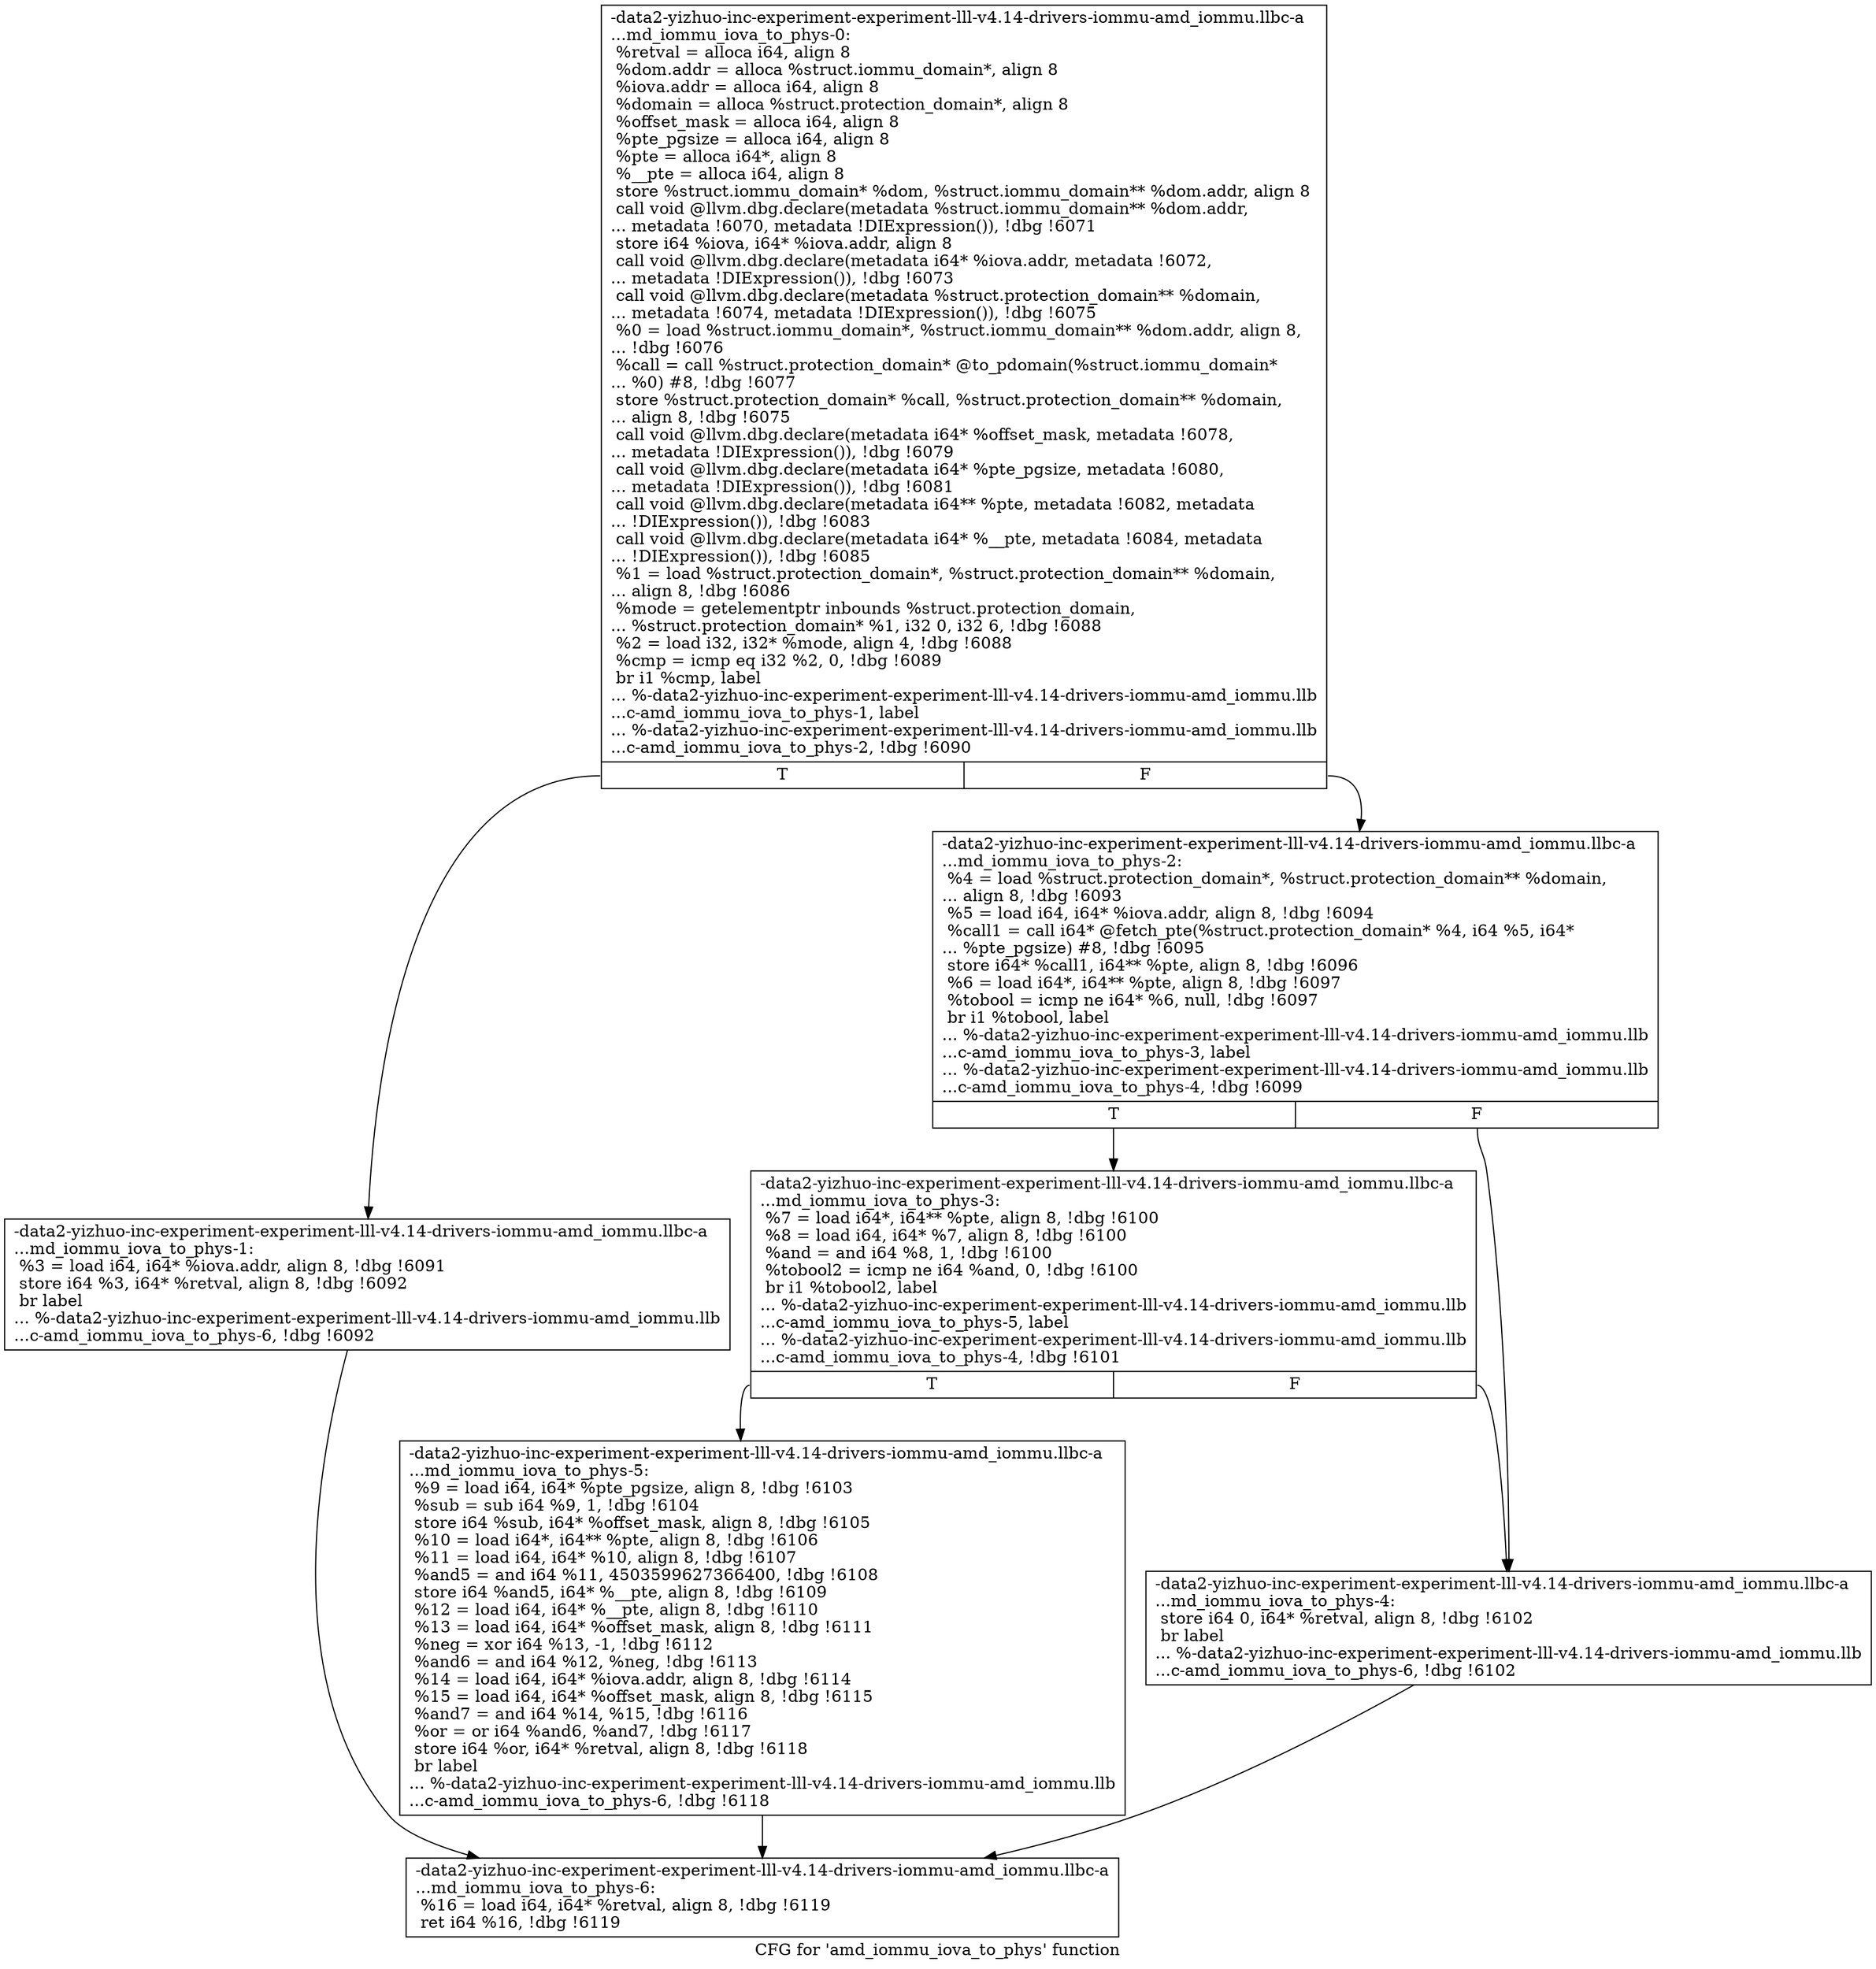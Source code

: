 digraph "CFG for 'amd_iommu_iova_to_phys' function" {
	label="CFG for 'amd_iommu_iova_to_phys' function";

	Node0x561b9467b2f0 [shape=record,label="{-data2-yizhuo-inc-experiment-experiment-lll-v4.14-drivers-iommu-amd_iommu.llbc-a\l...md_iommu_iova_to_phys-0:\l  %retval = alloca i64, align 8\l  %dom.addr = alloca %struct.iommu_domain*, align 8\l  %iova.addr = alloca i64, align 8\l  %domain = alloca %struct.protection_domain*, align 8\l  %offset_mask = alloca i64, align 8\l  %pte_pgsize = alloca i64, align 8\l  %pte = alloca i64*, align 8\l  %__pte = alloca i64, align 8\l  store %struct.iommu_domain* %dom, %struct.iommu_domain** %dom.addr, align 8\l  call void @llvm.dbg.declare(metadata %struct.iommu_domain** %dom.addr,\l... metadata !6070, metadata !DIExpression()), !dbg !6071\l  store i64 %iova, i64* %iova.addr, align 8\l  call void @llvm.dbg.declare(metadata i64* %iova.addr, metadata !6072,\l... metadata !DIExpression()), !dbg !6073\l  call void @llvm.dbg.declare(metadata %struct.protection_domain** %domain,\l... metadata !6074, metadata !DIExpression()), !dbg !6075\l  %0 = load %struct.iommu_domain*, %struct.iommu_domain** %dom.addr, align 8,\l... !dbg !6076\l  %call = call %struct.protection_domain* @to_pdomain(%struct.iommu_domain*\l... %0) #8, !dbg !6077\l  store %struct.protection_domain* %call, %struct.protection_domain** %domain,\l... align 8, !dbg !6075\l  call void @llvm.dbg.declare(metadata i64* %offset_mask, metadata !6078,\l... metadata !DIExpression()), !dbg !6079\l  call void @llvm.dbg.declare(metadata i64* %pte_pgsize, metadata !6080,\l... metadata !DIExpression()), !dbg !6081\l  call void @llvm.dbg.declare(metadata i64** %pte, metadata !6082, metadata\l... !DIExpression()), !dbg !6083\l  call void @llvm.dbg.declare(metadata i64* %__pte, metadata !6084, metadata\l... !DIExpression()), !dbg !6085\l  %1 = load %struct.protection_domain*, %struct.protection_domain** %domain,\l... align 8, !dbg !6086\l  %mode = getelementptr inbounds %struct.protection_domain,\l... %struct.protection_domain* %1, i32 0, i32 6, !dbg !6088\l  %2 = load i32, i32* %mode, align 4, !dbg !6088\l  %cmp = icmp eq i32 %2, 0, !dbg !6089\l  br i1 %cmp, label\l... %-data2-yizhuo-inc-experiment-experiment-lll-v4.14-drivers-iommu-amd_iommu.llb\l...c-amd_iommu_iova_to_phys-1, label\l... %-data2-yizhuo-inc-experiment-experiment-lll-v4.14-drivers-iommu-amd_iommu.llb\l...c-amd_iommu_iova_to_phys-2, !dbg !6090\l|{<s0>T|<s1>F}}"];
	Node0x561b9467b2f0:s0 -> Node0x561b9467db70;
	Node0x561b9467b2f0:s1 -> Node0x561b9467dbc0;
	Node0x561b9467db70 [shape=record,label="{-data2-yizhuo-inc-experiment-experiment-lll-v4.14-drivers-iommu-amd_iommu.llbc-a\l...md_iommu_iova_to_phys-1: \l  %3 = load i64, i64* %iova.addr, align 8, !dbg !6091\l  store i64 %3, i64* %retval, align 8, !dbg !6092\l  br label\l... %-data2-yizhuo-inc-experiment-experiment-lll-v4.14-drivers-iommu-amd_iommu.llb\l...c-amd_iommu_iova_to_phys-6, !dbg !6092\l}"];
	Node0x561b9467db70 -> Node0x561b9467dd00;
	Node0x561b9467dbc0 [shape=record,label="{-data2-yizhuo-inc-experiment-experiment-lll-v4.14-drivers-iommu-amd_iommu.llbc-a\l...md_iommu_iova_to_phys-2: \l  %4 = load %struct.protection_domain*, %struct.protection_domain** %domain,\l... align 8, !dbg !6093\l  %5 = load i64, i64* %iova.addr, align 8, !dbg !6094\l  %call1 = call i64* @fetch_pte(%struct.protection_domain* %4, i64 %5, i64*\l... %pte_pgsize) #8, !dbg !6095\l  store i64* %call1, i64** %pte, align 8, !dbg !6096\l  %6 = load i64*, i64** %pte, align 8, !dbg !6097\l  %tobool = icmp ne i64* %6, null, !dbg !6097\l  br i1 %tobool, label\l... %-data2-yizhuo-inc-experiment-experiment-lll-v4.14-drivers-iommu-amd_iommu.llb\l...c-amd_iommu_iova_to_phys-3, label\l... %-data2-yizhuo-inc-experiment-experiment-lll-v4.14-drivers-iommu-amd_iommu.llb\l...c-amd_iommu_iova_to_phys-4, !dbg !6099\l|{<s0>T|<s1>F}}"];
	Node0x561b9467dbc0:s0 -> Node0x561b9467dc10;
	Node0x561b9467dbc0:s1 -> Node0x561b9467dc60;
	Node0x561b9467dc10 [shape=record,label="{-data2-yizhuo-inc-experiment-experiment-lll-v4.14-drivers-iommu-amd_iommu.llbc-a\l...md_iommu_iova_to_phys-3: \l  %7 = load i64*, i64** %pte, align 8, !dbg !6100\l  %8 = load i64, i64* %7, align 8, !dbg !6100\l  %and = and i64 %8, 1, !dbg !6100\l  %tobool2 = icmp ne i64 %and, 0, !dbg !6100\l  br i1 %tobool2, label\l... %-data2-yizhuo-inc-experiment-experiment-lll-v4.14-drivers-iommu-amd_iommu.llb\l...c-amd_iommu_iova_to_phys-5, label\l... %-data2-yizhuo-inc-experiment-experiment-lll-v4.14-drivers-iommu-amd_iommu.llb\l...c-amd_iommu_iova_to_phys-4, !dbg !6101\l|{<s0>T|<s1>F}}"];
	Node0x561b9467dc10:s0 -> Node0x561b9467dcb0;
	Node0x561b9467dc10:s1 -> Node0x561b9467dc60;
	Node0x561b9467dc60 [shape=record,label="{-data2-yizhuo-inc-experiment-experiment-lll-v4.14-drivers-iommu-amd_iommu.llbc-a\l...md_iommu_iova_to_phys-4: \l  store i64 0, i64* %retval, align 8, !dbg !6102\l  br label\l... %-data2-yizhuo-inc-experiment-experiment-lll-v4.14-drivers-iommu-amd_iommu.llb\l...c-amd_iommu_iova_to_phys-6, !dbg !6102\l}"];
	Node0x561b9467dc60 -> Node0x561b9467dd00;
	Node0x561b9467dcb0 [shape=record,label="{-data2-yizhuo-inc-experiment-experiment-lll-v4.14-drivers-iommu-amd_iommu.llbc-a\l...md_iommu_iova_to_phys-5: \l  %9 = load i64, i64* %pte_pgsize, align 8, !dbg !6103\l  %sub = sub i64 %9, 1, !dbg !6104\l  store i64 %sub, i64* %offset_mask, align 8, !dbg !6105\l  %10 = load i64*, i64** %pte, align 8, !dbg !6106\l  %11 = load i64, i64* %10, align 8, !dbg !6107\l  %and5 = and i64 %11, 4503599627366400, !dbg !6108\l  store i64 %and5, i64* %__pte, align 8, !dbg !6109\l  %12 = load i64, i64* %__pte, align 8, !dbg !6110\l  %13 = load i64, i64* %offset_mask, align 8, !dbg !6111\l  %neg = xor i64 %13, -1, !dbg !6112\l  %and6 = and i64 %12, %neg, !dbg !6113\l  %14 = load i64, i64* %iova.addr, align 8, !dbg !6114\l  %15 = load i64, i64* %offset_mask, align 8, !dbg !6115\l  %and7 = and i64 %14, %15, !dbg !6116\l  %or = or i64 %and6, %and7, !dbg !6117\l  store i64 %or, i64* %retval, align 8, !dbg !6118\l  br label\l... %-data2-yizhuo-inc-experiment-experiment-lll-v4.14-drivers-iommu-amd_iommu.llb\l...c-amd_iommu_iova_to_phys-6, !dbg !6118\l}"];
	Node0x561b9467dcb0 -> Node0x561b9467dd00;
	Node0x561b9467dd00 [shape=record,label="{-data2-yizhuo-inc-experiment-experiment-lll-v4.14-drivers-iommu-amd_iommu.llbc-a\l...md_iommu_iova_to_phys-6: \l  %16 = load i64, i64* %retval, align 8, !dbg !6119\l  ret i64 %16, !dbg !6119\l}"];
}
